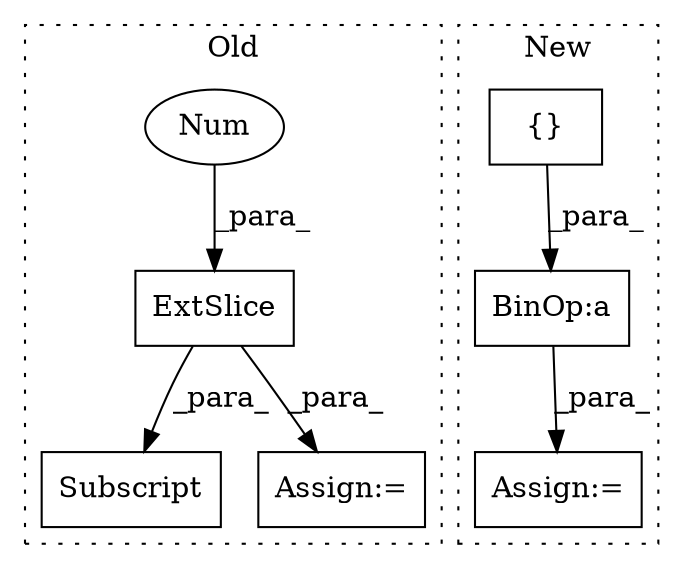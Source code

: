 digraph G {
subgraph cluster0 {
1 [label="ExtSlice" a="85" s="19114" l="5" shape="box"];
3 [label="Subscript" a="63" s="19114,0" l="11,0" shape="box"];
5 [label="Assign:=" a="68" s="19138" l="3" shape="box"];
6 [label="Num" a="76" s="19123" l="1" shape="ellipse"];
label = "Old";
style="dotted";
}
subgraph cluster1 {
2 [label="{}" a="59" s="19494,19505" l="1,0" shape="box"];
4 [label="Assign:=" a="68" s="19454" l="3" shape="box"];
7 [label="BinOp:a" a="82" s="19490" l="3" shape="box"];
label = "New";
style="dotted";
}
1 -> 3 [label="_para_"];
1 -> 5 [label="_para_"];
2 -> 7 [label="_para_"];
6 -> 1 [label="_para_"];
7 -> 4 [label="_para_"];
}